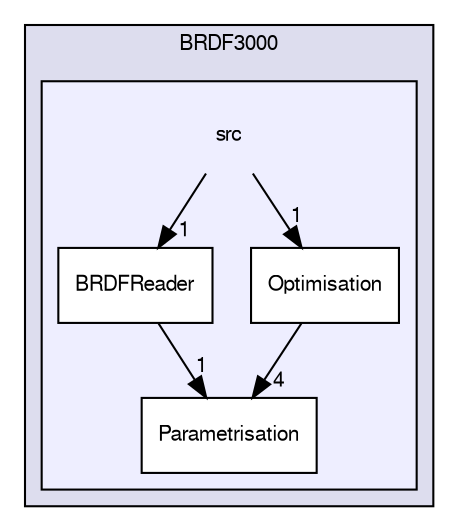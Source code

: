 digraph "src" {
  compound=true
  node [ fontsize="10", fontname="FreeSans"];
  edge [ labelfontsize="10", labelfontname="FreeSans"];
  subgraph clusterdir_35041b160eee08ecefe6f5f9642ab103 {
    graph [ bgcolor="#ddddee", pencolor="black", label="BRDF3000" fontname="FreeSans", fontsize="10", URL="dir_35041b160eee08ecefe6f5f9642ab103.html"]
  subgraph clusterdir_5e89fe66524bd877de99e4bb07661e26 {
    graph [ bgcolor="#eeeeff", pencolor="black", label="" URL="dir_5e89fe66524bd877de99e4bb07661e26.html"];
    dir_5e89fe66524bd877de99e4bb07661e26 [shape=plaintext label="src"];
    dir_e91d28bcaf0317c98f75133c4b1fed0b [shape=box label="BRDFReader" color="black" fillcolor="white" style="filled" URL="dir_e91d28bcaf0317c98f75133c4b1fed0b.html"];
    dir_14b1bd7493e69cb52e0f610a7e38e44e [shape=box label="Optimisation" color="black" fillcolor="white" style="filled" URL="dir_14b1bd7493e69cb52e0f610a7e38e44e.html"];
    dir_999454234ede5981bc76c28bebd84574 [shape=box label="Parametrisation" color="black" fillcolor="white" style="filled" URL="dir_999454234ede5981bc76c28bebd84574.html"];
  }
  }
  dir_5e89fe66524bd877de99e4bb07661e26->dir_14b1bd7493e69cb52e0f610a7e38e44e [headlabel="1", labeldistance=1.5 headhref="dir_000007_000008.html"];
  dir_5e89fe66524bd877de99e4bb07661e26->dir_e91d28bcaf0317c98f75133c4b1fed0b [headlabel="1", labeldistance=1.5 headhref="dir_000007_000009.html"];
  dir_14b1bd7493e69cb52e0f610a7e38e44e->dir_999454234ede5981bc76c28bebd84574 [headlabel="4", labeldistance=1.5 headhref="dir_000008_000010.html"];
  dir_e91d28bcaf0317c98f75133c4b1fed0b->dir_999454234ede5981bc76c28bebd84574 [headlabel="1", labeldistance=1.5 headhref="dir_000009_000010.html"];
}
